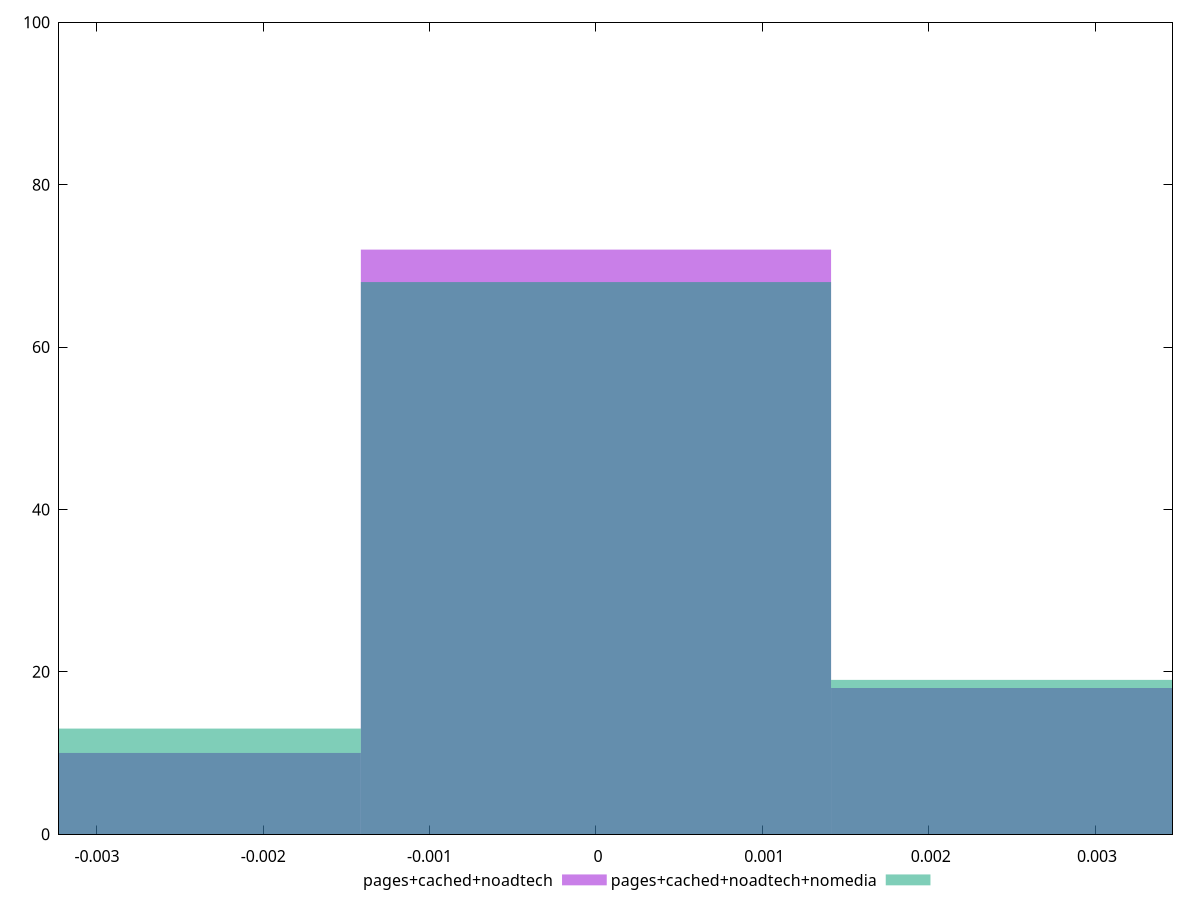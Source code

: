 reset

$pagesCachedNoadtech <<EOF
0.0028265807017994376 18
0 72
-0.0028265807017994376 10
EOF

$pagesCachedNoadtechNomedia <<EOF
0 68
-0.0028265807017994376 13
0.0028265807017994376 19
EOF

set key outside below
set boxwidth 0.0028265807017994376
set xrange [-0.00322768740515231:0.0034656110941730374]
set yrange [0:100]
set trange [0:100]
set style fill transparent solid 0.5 noborder
set terminal svg size 640, 500 enhanced background rgb 'white'
set output "report_00015_2021-02-09T16-11-33.973Z/meta/pScore-difference/comparison/histogram/2_vs_3.svg"

plot $pagesCachedNoadtech title "pages+cached+noadtech" with boxes, \
     $pagesCachedNoadtechNomedia title "pages+cached+noadtech+nomedia" with boxes

reset
